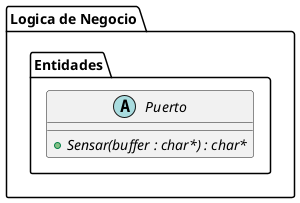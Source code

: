 @startuml(id=PACKAGE)

/'
 ' skinparam classAttributeIconSize 0
 '/
!$Business  = "Logica de Negocio"
!$Entities  = "Entidades"

package "$Business" {
        package "$Entities" {
                abstract class Puerto {
                        {abstract}+ Sensar(buffer : char*) : char*
                }
        }
}

@enduml
